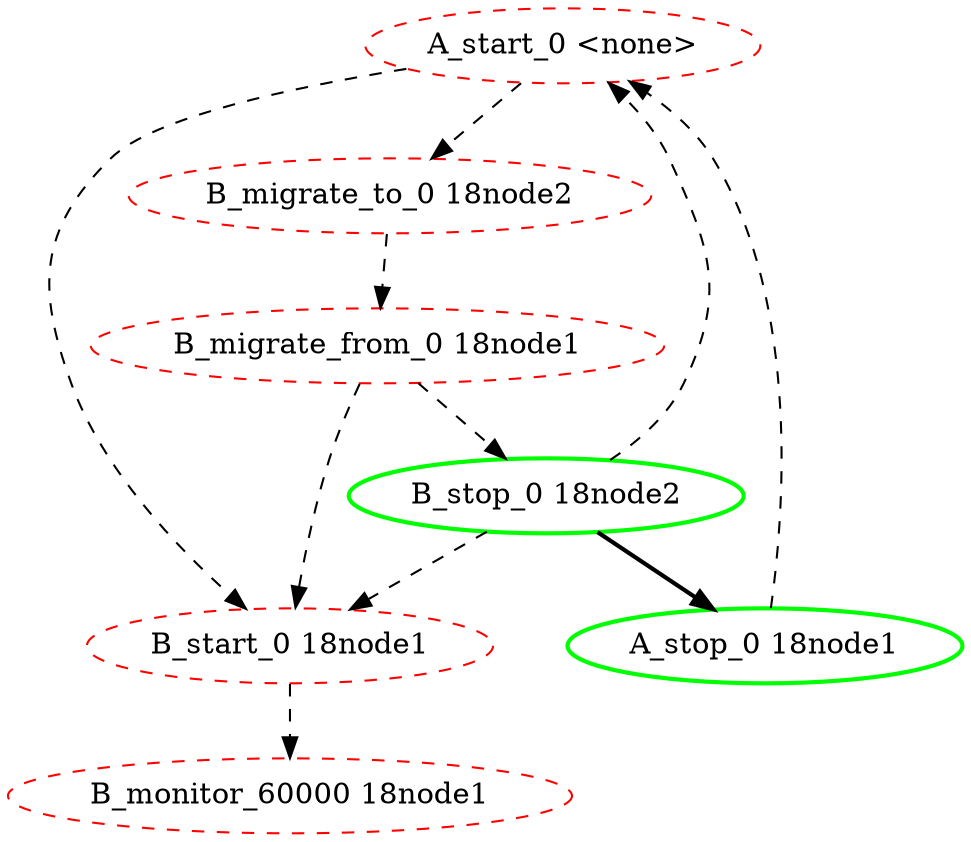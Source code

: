  digraph "g" {
"A_start_0 <none>" -> "B_migrate_to_0 18node2" [ style = dashed]
"A_start_0 <none>" -> "B_start_0 18node1" [ style = dashed]
"A_start_0 <none>" [ style=dashed color="red" fontcolor="black"]
"A_stop_0 18node1" -> "A_start_0 <none>" [ style = dashed]
"A_stop_0 18node1" [ style=bold color="green" fontcolor="black"]
"B_migrate_from_0 18node1" -> "B_start_0 18node1" [ style = dashed]
"B_migrate_from_0 18node1" -> "B_stop_0 18node2" [ style = dashed]
"B_migrate_from_0 18node1" [ style=dashed color="red" fontcolor="black"]
"B_migrate_to_0 18node2" -> "B_migrate_from_0 18node1" [ style = dashed]
"B_migrate_to_0 18node2" [ style=dashed color="red" fontcolor="black"]
"B_monitor_60000 18node1" [ style=dashed color="red" fontcolor="black"]
"B_start_0 18node1" -> "B_monitor_60000 18node1" [ style = dashed]
"B_start_0 18node1" [ style=dashed color="red" fontcolor="black"]
"B_stop_0 18node2" -> "A_start_0 <none>" [ style = dashed]
"B_stop_0 18node2" -> "A_stop_0 18node1" [ style = bold]
"B_stop_0 18node2" -> "B_start_0 18node1" [ style = dashed]
"B_stop_0 18node2" [ style=bold color="green" fontcolor="black"]
}
